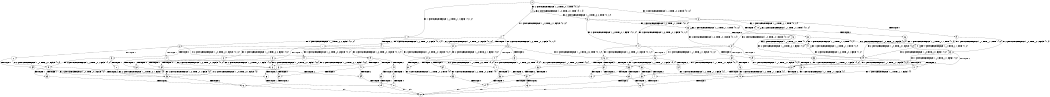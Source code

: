 digraph BCG {
size = "7, 10.5";
center = TRUE;
node [shape = circle];
0 [peripheries = 2];
0 -> 1 [label = "EX !1 !ATOMIC_EXCH_BRANCH (1, +1, TRUE, +1, 1, FALSE) !{0, 1, 2}"];
0 -> 2 [label = "EX !2 !ATOMIC_EXCH_BRANCH (1, +0, TRUE, +0, 1, TRUE) !{0, 1, 2}"];
0 -> 3 [label = "EX !0 !ATOMIC_EXCH_BRANCH (1, +1, TRUE, +0, 2, TRUE) !{0, 1, 2}"];
1 -> 4 [label = "TERMINATE !1"];
1 -> 5 [label = "EX !2 !ATOMIC_EXCH_BRANCH (1, +0, TRUE, +0, 1, FALSE) !{0, 1, 2}"];
1 -> 6 [label = "EX !0 !ATOMIC_EXCH_BRANCH (1, +1, TRUE, +0, 2, FALSE) !{0, 1, 2}"];
2 -> 7 [label = "EX !1 !ATOMIC_EXCH_BRANCH (1, +1, TRUE, +1, 1, FALSE) !{0, 1, 2}"];
2 -> 8 [label = "EX !0 !ATOMIC_EXCH_BRANCH (1, +1, TRUE, +0, 2, TRUE) !{0, 1, 2}"];
2 -> 2 [label = "EX !2 !ATOMIC_EXCH_BRANCH (1, +0, TRUE, +0, 1, TRUE) !{0, 1, 2}"];
3 -> 9 [label = "TERMINATE !0"];
3 -> 10 [label = "EX !1 !ATOMIC_EXCH_BRANCH (1, +1, TRUE, +1, 1, TRUE) !{0, 1, 2}"];
3 -> 11 [label = "EX !2 !ATOMIC_EXCH_BRANCH (1, +0, TRUE, +0, 1, FALSE) !{0, 1, 2}"];
4 -> 12 [label = "EX !2 !ATOMIC_EXCH_BRANCH (1, +0, TRUE, +0, 1, FALSE) !{0, 2}"];
4 -> 13 [label = "EX !0 !ATOMIC_EXCH_BRANCH (1, +1, TRUE, +0, 2, FALSE) !{0, 2}"];
5 -> 14 [label = "TERMINATE !1"];
5 -> 15 [label = "TERMINATE !2"];
5 -> 16 [label = "EX !0 !ATOMIC_EXCH_BRANCH (1, +1, TRUE, +0, 2, TRUE) !{0, 1, 2}"];
6 -> 17 [label = "TERMINATE !1"];
6 -> 18 [label = "TERMINATE !0"];
6 -> 19 [label = "EX !2 !ATOMIC_EXCH_BRANCH (1, +0, TRUE, +0, 1, FALSE) !{0, 1, 2}"];
7 -> 20 [label = "TERMINATE !1"];
7 -> 21 [label = "EX !0 !ATOMIC_EXCH_BRANCH (1, +1, TRUE, +0, 2, FALSE) !{0, 1, 2}"];
7 -> 5 [label = "EX !2 !ATOMIC_EXCH_BRANCH (1, +0, TRUE, +0, 1, FALSE) !{0, 1, 2}"];
8 -> 22 [label = "TERMINATE !0"];
8 -> 23 [label = "EX !1 !ATOMIC_EXCH_BRANCH (1, +1, TRUE, +1, 1, TRUE) !{0, 1, 2}"];
8 -> 11 [label = "EX !2 !ATOMIC_EXCH_BRANCH (1, +0, TRUE, +0, 1, FALSE) !{0, 1, 2}"];
9 -> 24 [label = "EX !1 !ATOMIC_EXCH_BRANCH (1, +1, TRUE, +1, 1, TRUE) !{1, 2}"];
9 -> 25 [label = "EX !2 !ATOMIC_EXCH_BRANCH (1, +0, TRUE, +0, 1, FALSE) !{1, 2}"];
10 -> 26 [label = "TERMINATE !0"];
10 -> 27 [label = "EX !2 !ATOMIC_EXCH_BRANCH (1, +0, TRUE, +0, 1, FALSE) !{0, 1, 2}"];
10 -> 10 [label = "EX !1 !ATOMIC_EXCH_BRANCH (1, +1, TRUE, +1, 1, TRUE) !{0, 1, 2}"];
11 -> 28 [label = "TERMINATE !2"];
11 -> 29 [label = "TERMINATE !0"];
11 -> 16 [label = "EX !1 !ATOMIC_EXCH_BRANCH (1, +1, TRUE, +1, 1, FALSE) !{0, 1, 2}"];
12 -> 30 [label = "TERMINATE !2"];
12 -> 31 [label = "EX !0 !ATOMIC_EXCH_BRANCH (1, +1, TRUE, +0, 2, TRUE) !{0, 2}"];
13 -> 32 [label = "TERMINATE !0"];
13 -> 33 [label = "EX !2 !ATOMIC_EXCH_BRANCH (1, +0, TRUE, +0, 1, FALSE) !{0, 2}"];
14 -> 30 [label = "TERMINATE !2"];
14 -> 31 [label = "EX !0 !ATOMIC_EXCH_BRANCH (1, +1, TRUE, +0, 2, TRUE) !{0, 2}"];
15 -> 34 [label = "TERMINATE !1"];
15 -> 35 [label = "EX !0 !ATOMIC_EXCH_BRANCH (1, +1, TRUE, +0, 2, TRUE) !{0, 1}"];
16 -> 36 [label = "TERMINATE !1"];
16 -> 37 [label = "TERMINATE !2"];
16 -> 38 [label = "TERMINATE !0"];
17 -> 32 [label = "TERMINATE !0"];
17 -> 33 [label = "EX !2 !ATOMIC_EXCH_BRANCH (1, +0, TRUE, +0, 1, FALSE) !{0, 2}"];
18 -> 39 [label = "TERMINATE !1"];
18 -> 40 [label = "EX !2 !ATOMIC_EXCH_BRANCH (1, +0, TRUE, +0, 1, FALSE) !{1, 2}"];
19 -> 41 [label = "TERMINATE !1"];
19 -> 42 [label = "TERMINATE !2"];
19 -> 43 [label = "TERMINATE !0"];
20 -> 44 [label = "EX !0 !ATOMIC_EXCH_BRANCH (1, +1, TRUE, +0, 2, FALSE) !{0, 2}"];
20 -> 12 [label = "EX !2 !ATOMIC_EXCH_BRANCH (1, +0, TRUE, +0, 1, FALSE) !{0, 2}"];
21 -> 45 [label = "TERMINATE !1"];
21 -> 46 [label = "TERMINATE !0"];
21 -> 19 [label = "EX !2 !ATOMIC_EXCH_BRANCH (1, +0, TRUE, +0, 1, FALSE) !{0, 1, 2}"];
22 -> 47 [label = "EX !1 !ATOMIC_EXCH_BRANCH (1, +1, TRUE, +1, 1, TRUE) !{1, 2}"];
22 -> 25 [label = "EX !2 !ATOMIC_EXCH_BRANCH (1, +0, TRUE, +0, 1, FALSE) !{1, 2}"];
23 -> 48 [label = "TERMINATE !0"];
23 -> 27 [label = "EX !2 !ATOMIC_EXCH_BRANCH (1, +0, TRUE, +0, 1, FALSE) !{0, 1, 2}"];
23 -> 23 [label = "EX !1 !ATOMIC_EXCH_BRANCH (1, +1, TRUE, +1, 1, TRUE) !{0, 1, 2}"];
24 -> 49 [label = "EX !2 !ATOMIC_EXCH_BRANCH (1, +0, TRUE, +0, 1, FALSE) !{1, 2}"];
24 -> 24 [label = "EX !1 !ATOMIC_EXCH_BRANCH (1, +1, TRUE, +1, 1, TRUE) !{1, 2}"];
25 -> 50 [label = "TERMINATE !2"];
25 -> 51 [label = "EX !1 !ATOMIC_EXCH_BRANCH (1, +1, TRUE, +1, 1, FALSE) !{1, 2}"];
26 -> 49 [label = "EX !2 !ATOMIC_EXCH_BRANCH (1, +0, TRUE, +0, 1, FALSE) !{1, 2}"];
26 -> 24 [label = "EX !1 !ATOMIC_EXCH_BRANCH (1, +1, TRUE, +1, 1, TRUE) !{1, 2}"];
27 -> 52 [label = "TERMINATE !2"];
27 -> 53 [label = "TERMINATE !0"];
27 -> 16 [label = "EX !1 !ATOMIC_EXCH_BRANCH (1, +1, TRUE, +1, 1, FALSE) !{0, 1, 2}"];
28 -> 54 [label = "TERMINATE !0"];
28 -> 35 [label = "EX !1 !ATOMIC_EXCH_BRANCH (1, +1, TRUE, +1, 1, FALSE) !{0, 1}"];
29 -> 50 [label = "TERMINATE !2"];
29 -> 51 [label = "EX !1 !ATOMIC_EXCH_BRANCH (1, +1, TRUE, +1, 1, FALSE) !{1, 2}"];
30 -> 55 [label = "EX !0 !ATOMIC_EXCH_BRANCH (1, +1, TRUE, +0, 2, TRUE) !{0}"];
31 -> 56 [label = "TERMINATE !2"];
31 -> 57 [label = "TERMINATE !0"];
32 -> 58 [label = "EX !2 !ATOMIC_EXCH_BRANCH (1, +0, TRUE, +0, 1, FALSE) !{2}"];
33 -> 59 [label = "TERMINATE !2"];
33 -> 60 [label = "TERMINATE !0"];
34 -> 55 [label = "EX !0 !ATOMIC_EXCH_BRANCH (1, +1, TRUE, +0, 2, TRUE) !{0}"];
35 -> 61 [label = "TERMINATE !1"];
35 -> 62 [label = "TERMINATE !0"];
36 -> 56 [label = "TERMINATE !2"];
36 -> 57 [label = "TERMINATE !0"];
37 -> 61 [label = "TERMINATE !1"];
37 -> 62 [label = "TERMINATE !0"];
38 -> 63 [label = "TERMINATE !1"];
38 -> 64 [label = "TERMINATE !2"];
39 -> 58 [label = "EX !2 !ATOMIC_EXCH_BRANCH (1, +0, TRUE, +0, 1, FALSE) !{2}"];
40 -> 65 [label = "TERMINATE !1"];
40 -> 66 [label = "TERMINATE !2"];
41 -> 59 [label = "TERMINATE !2"];
41 -> 60 [label = "TERMINATE !0"];
42 -> 67 [label = "TERMINATE !1"];
42 -> 68 [label = "TERMINATE !0"];
43 -> 65 [label = "TERMINATE !1"];
43 -> 66 [label = "TERMINATE !2"];
44 -> 69 [label = "TERMINATE !0"];
44 -> 33 [label = "EX !2 !ATOMIC_EXCH_BRANCH (1, +0, TRUE, +0, 1, FALSE) !{0, 2}"];
45 -> 69 [label = "TERMINATE !0"];
45 -> 33 [label = "EX !2 !ATOMIC_EXCH_BRANCH (1, +0, TRUE, +0, 1, FALSE) !{0, 2}"];
46 -> 70 [label = "TERMINATE !1"];
46 -> 40 [label = "EX !2 !ATOMIC_EXCH_BRANCH (1, +0, TRUE, +0, 1, FALSE) !{1, 2}"];
47 -> 49 [label = "EX !2 !ATOMIC_EXCH_BRANCH (1, +0, TRUE, +0, 1, FALSE) !{1, 2}"];
47 -> 47 [label = "EX !1 !ATOMIC_EXCH_BRANCH (1, +1, TRUE, +1, 1, TRUE) !{1, 2}"];
48 -> 49 [label = "EX !2 !ATOMIC_EXCH_BRANCH (1, +0, TRUE, +0, 1, FALSE) !{1, 2}"];
48 -> 47 [label = "EX !1 !ATOMIC_EXCH_BRANCH (1, +1, TRUE, +1, 1, TRUE) !{1, 2}"];
49 -> 71 [label = "TERMINATE !2"];
49 -> 51 [label = "EX !1 !ATOMIC_EXCH_BRANCH (1, +1, TRUE, +1, 1, FALSE) !{1, 2}"];
50 -> 72 [label = "EX !1 !ATOMIC_EXCH_BRANCH (1, +1, TRUE, +1, 1, FALSE) !{1}"];
51 -> 63 [label = "TERMINATE !1"];
51 -> 64 [label = "TERMINATE !2"];
52 -> 73 [label = "TERMINATE !0"];
52 -> 35 [label = "EX !1 !ATOMIC_EXCH_BRANCH (1, +1, TRUE, +1, 1, FALSE) !{0, 1}"];
53 -> 71 [label = "TERMINATE !2"];
53 -> 51 [label = "EX !1 !ATOMIC_EXCH_BRANCH (1, +1, TRUE, +1, 1, FALSE) !{1, 2}"];
54 -> 72 [label = "EX !1 !ATOMIC_EXCH_BRANCH (1, +1, TRUE, +1, 1, FALSE) !{1}"];
55 -> 74 [label = "TERMINATE !0"];
56 -> 74 [label = "TERMINATE !0"];
57 -> 75 [label = "TERMINATE !2"];
58 -> 76 [label = "TERMINATE !2"];
59 -> 77 [label = "TERMINATE !0"];
60 -> 76 [label = "TERMINATE !2"];
61 -> 74 [label = "TERMINATE !0"];
62 -> 78 [label = "TERMINATE !1"];
63 -> 75 [label = "TERMINATE !2"];
64 -> 78 [label = "TERMINATE !1"];
65 -> 76 [label = "TERMINATE !2"];
66 -> 79 [label = "TERMINATE !1"];
67 -> 77 [label = "TERMINATE !0"];
68 -> 79 [label = "TERMINATE !1"];
69 -> 58 [label = "EX !2 !ATOMIC_EXCH_BRANCH (1, +0, TRUE, +0, 1, FALSE) !{2}"];
70 -> 58 [label = "EX !2 !ATOMIC_EXCH_BRANCH (1, +0, TRUE, +0, 1, FALSE) !{2}"];
71 -> 72 [label = "EX !1 !ATOMIC_EXCH_BRANCH (1, +1, TRUE, +1, 1, FALSE) !{1}"];
72 -> 78 [label = "TERMINATE !1"];
73 -> 72 [label = "EX !1 !ATOMIC_EXCH_BRANCH (1, +1, TRUE, +1, 1, FALSE) !{1}"];
74 -> 80 [label = "exit"];
75 -> 80 [label = "exit"];
76 -> 80 [label = "exit"];
77 -> 80 [label = "exit"];
78 -> 80 [label = "exit"];
79 -> 80 [label = "exit"];
}
